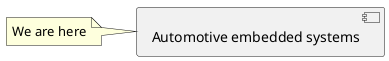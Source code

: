 @startuml

component "Automotive embedded systems"

    note left {
        We are here
    }

@enduml
